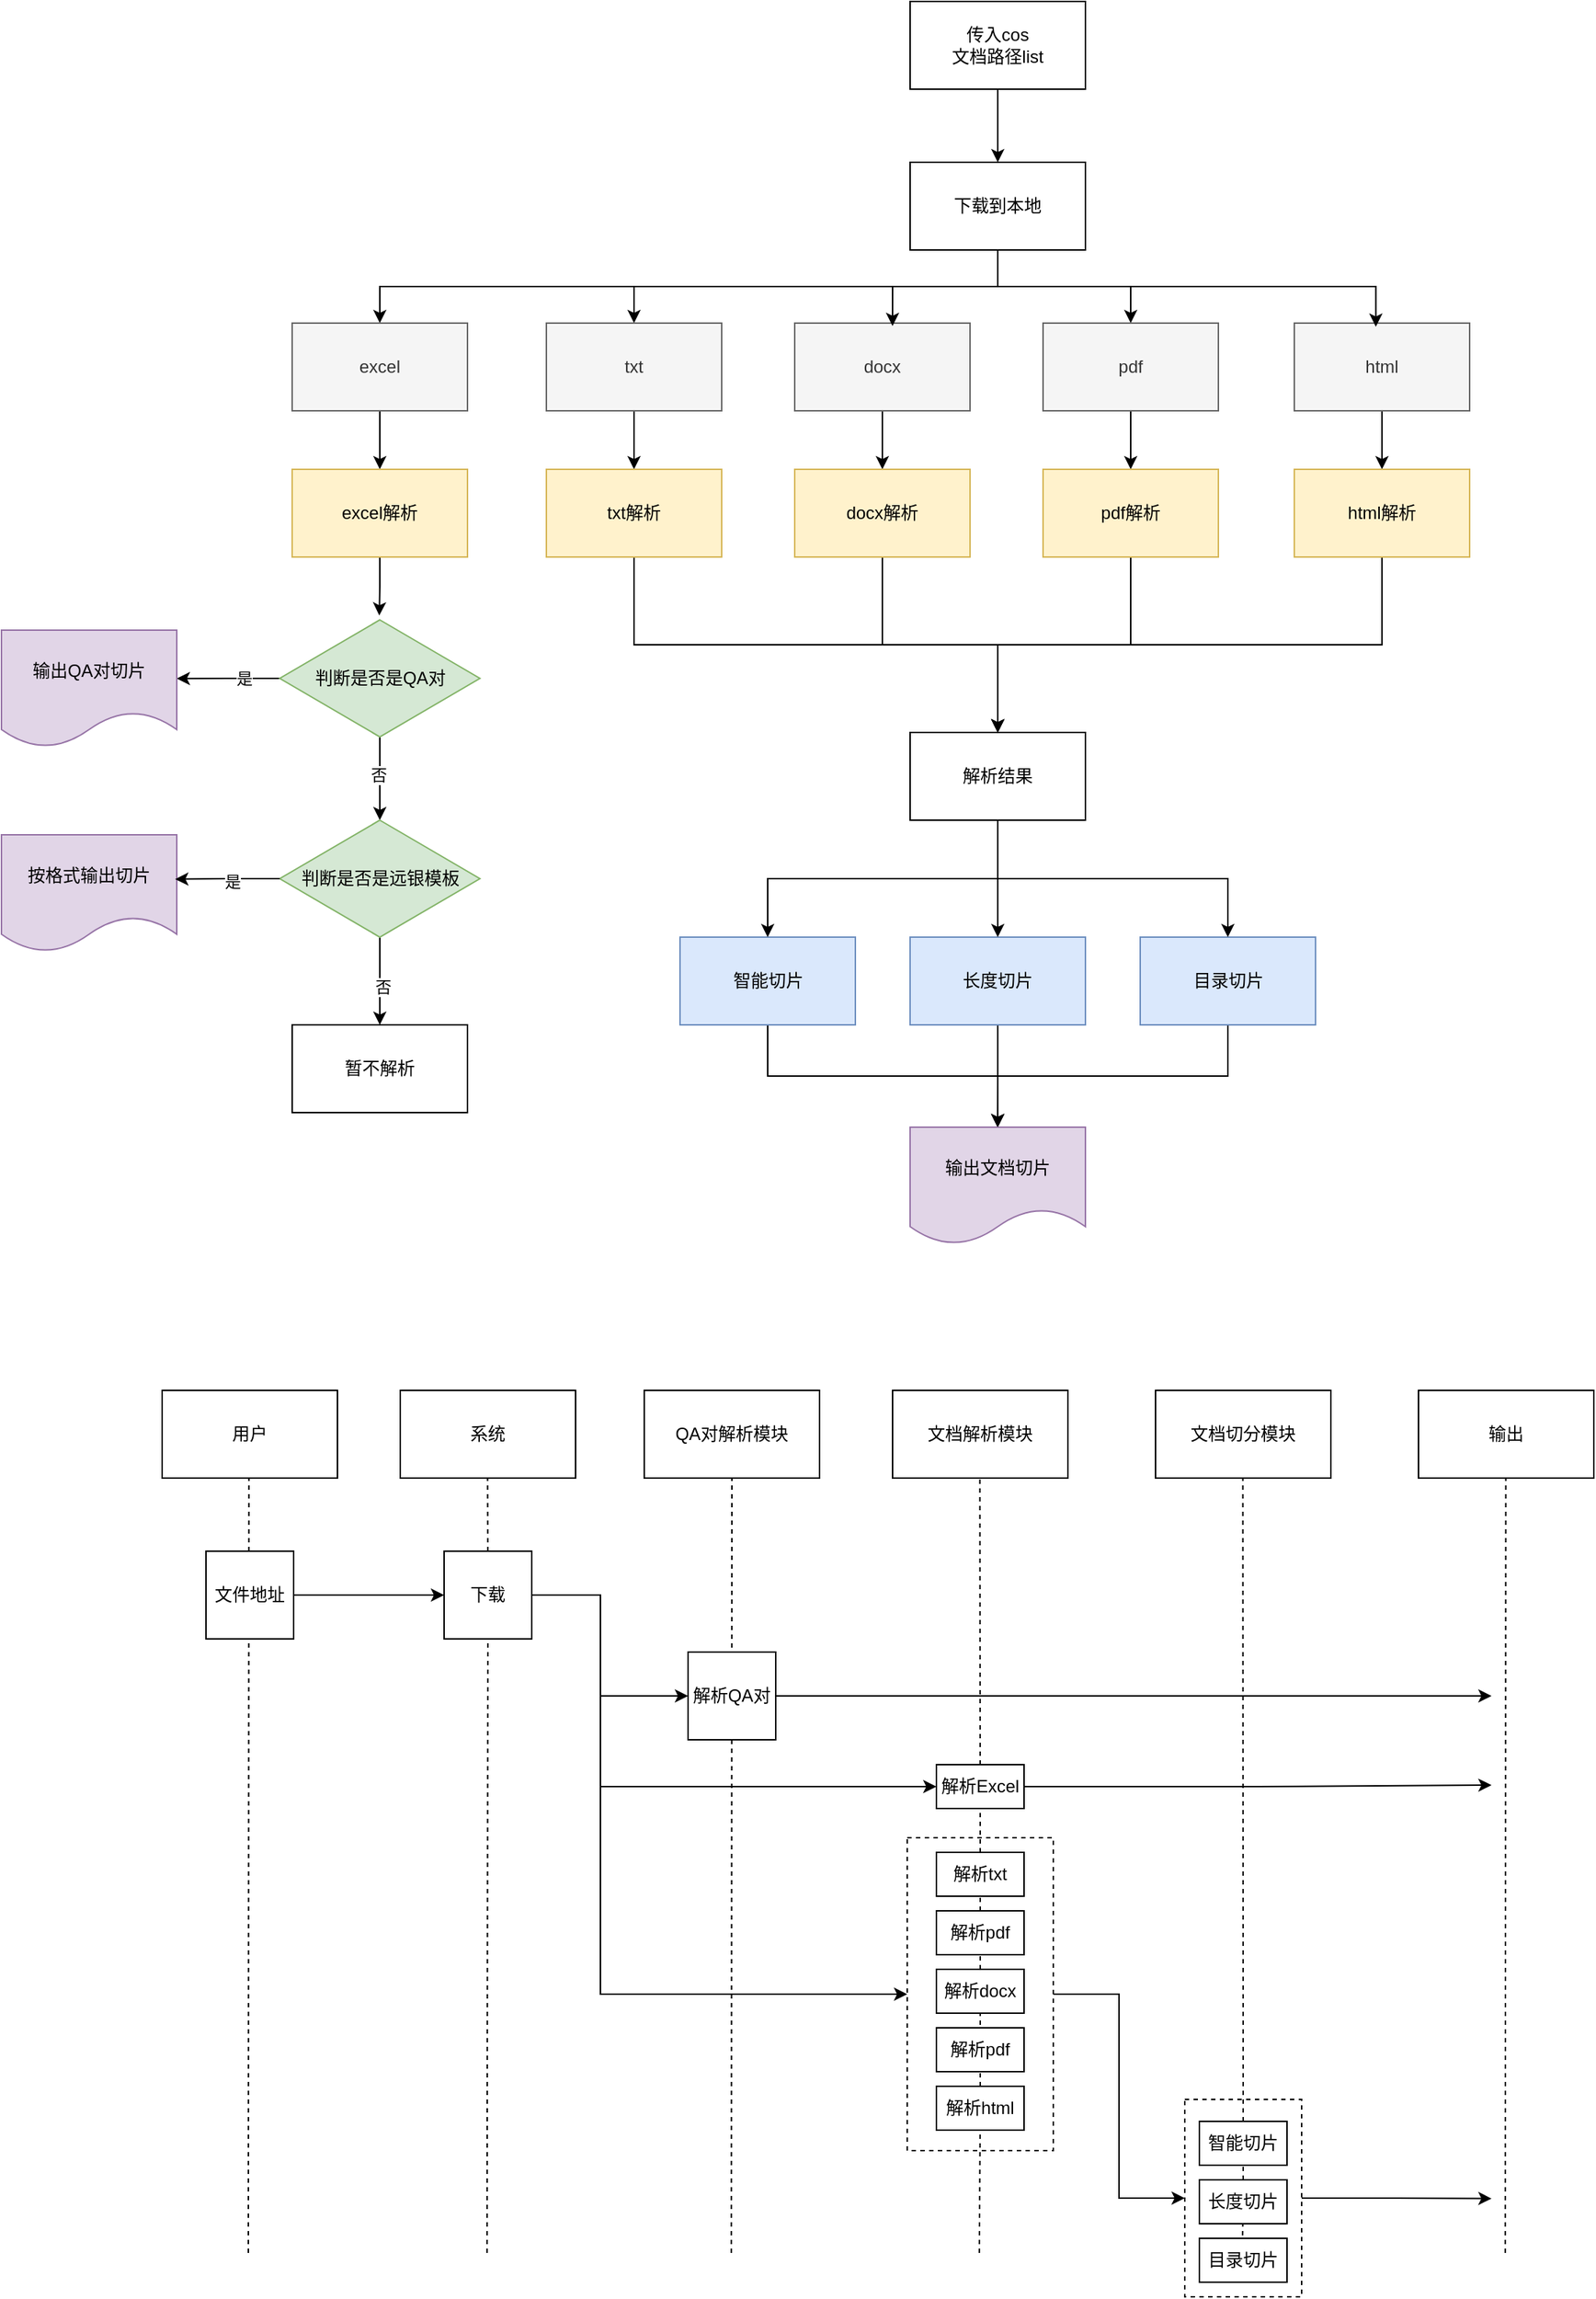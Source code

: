 <mxfile version="24.7.6">
  <diagram name="第 1 页" id="BBgEHPQNoC2N4WVK9qNN">
    <mxGraphModel dx="1574" dy="1437" grid="1" gridSize="10" guides="1" tooltips="1" connect="1" arrows="1" fold="1" page="1" pageScale="1" pageWidth="827" pageHeight="1169" math="0" shadow="0">
      <root>
        <mxCell id="0" />
        <mxCell id="1" parent="0" />
        <mxCell id="mp_TRMHKgCI7BymeRQ6v-56" style="edgeStyle=orthogonalEdgeStyle;rounded=0;orthogonalLoop=1;jettySize=auto;html=1;exitX=1;exitY=0.5;exitDx=0;exitDy=0;entryX=0;entryY=0.5;entryDx=0;entryDy=0;" edge="1" parent="1" source="mp_TRMHKgCI7BymeRQ6v-54" target="mp_TRMHKgCI7BymeRQ6v-53">
          <mxGeometry relative="1" as="geometry" />
        </mxCell>
        <mxCell id="mp_TRMHKgCI7BymeRQ6v-54" value="" style="rounded=0;whiteSpace=wrap;html=1;dashed=1;" vertex="1" parent="1">
          <mxGeometry x="780" y="1296" width="100" height="214" as="geometry" />
        </mxCell>
        <mxCell id="mp_TRMHKgCI7BymeRQ6v-57" style="edgeStyle=orthogonalEdgeStyle;rounded=0;orthogonalLoop=1;jettySize=auto;html=1;exitX=1;exitY=0.5;exitDx=0;exitDy=0;" edge="1" parent="1" source="mp_TRMHKgCI7BymeRQ6v-53">
          <mxGeometry relative="1" as="geometry">
            <mxPoint x="1180" y="1542.818" as="targetPoint" />
          </mxGeometry>
        </mxCell>
        <mxCell id="mp_TRMHKgCI7BymeRQ6v-53" value="" style="rounded=0;whiteSpace=wrap;html=1;dashed=1;" vertex="1" parent="1">
          <mxGeometry x="970" y="1475" width="80" height="135" as="geometry" />
        </mxCell>
        <mxCell id="mm3s2vX46m0GqBqT8NJF-1" style="edgeStyle=orthogonalEdgeStyle;rounded=0;orthogonalLoop=1;jettySize=auto;html=1;exitX=0.5;exitY=1;exitDx=0;exitDy=0;entryX=0.5;entryY=0;entryDx=0;entryDy=0;" parent="1" source="mm3s2vX46m0GqBqT8NJF-2" target="mm3s2vX46m0GqBqT8NJF-8" edge="1">
          <mxGeometry relative="1" as="geometry" />
        </mxCell>
        <mxCell id="mm3s2vX46m0GqBqT8NJF-2" value="传入cos&lt;div&gt;文档路径list&lt;/div&gt;" style="rounded=0;whiteSpace=wrap;html=1;" parent="1" vertex="1">
          <mxGeometry x="782" y="40" width="120" height="60" as="geometry" />
        </mxCell>
        <mxCell id="mm3s2vX46m0GqBqT8NJF-3" style="edgeStyle=orthogonalEdgeStyle;rounded=0;orthogonalLoop=1;jettySize=auto;html=1;exitX=0.5;exitY=1;exitDx=0;exitDy=0;entryX=0.5;entryY=0;entryDx=0;entryDy=0;" parent="1" source="mm3s2vX46m0GqBqT8NJF-8" target="mm3s2vX46m0GqBqT8NJF-14" edge="1">
          <mxGeometry relative="1" as="geometry" />
        </mxCell>
        <mxCell id="mm3s2vX46m0GqBqT8NJF-4" style="edgeStyle=orthogonalEdgeStyle;rounded=0;orthogonalLoop=1;jettySize=auto;html=1;exitX=0.5;exitY=1;exitDx=0;exitDy=0;entryX=0.5;entryY=0;entryDx=0;entryDy=0;" parent="1" source="mm3s2vX46m0GqBqT8NJF-8" target="mm3s2vX46m0GqBqT8NJF-10" edge="1">
          <mxGeometry relative="1" as="geometry" />
        </mxCell>
        <mxCell id="mm3s2vX46m0GqBqT8NJF-6" style="edgeStyle=orthogonalEdgeStyle;rounded=0;orthogonalLoop=1;jettySize=auto;html=1;exitX=0.5;exitY=1;exitDx=0;exitDy=0;" parent="1" source="mm3s2vX46m0GqBqT8NJF-8" target="mm3s2vX46m0GqBqT8NJF-39" edge="1">
          <mxGeometry relative="1" as="geometry" />
        </mxCell>
        <mxCell id="mm3s2vX46m0GqBqT8NJF-8" value="下载到本地" style="rounded=0;whiteSpace=wrap;html=1;" parent="1" vertex="1">
          <mxGeometry x="782" y="150" width="120" height="60" as="geometry" />
        </mxCell>
        <mxCell id="mm3s2vX46m0GqBqT8NJF-9" style="edgeStyle=orthogonalEdgeStyle;rounded=0;orthogonalLoop=1;jettySize=auto;html=1;exitX=0.5;exitY=1;exitDx=0;exitDy=0;entryX=0.5;entryY=0;entryDx=0;entryDy=0;" parent="1" source="mm3s2vX46m0GqBqT8NJF-10" target="mm3s2vX46m0GqBqT8NJF-59" edge="1">
          <mxGeometry relative="1" as="geometry" />
        </mxCell>
        <mxCell id="mm3s2vX46m0GqBqT8NJF-10" value="txt" style="rounded=0;whiteSpace=wrap;html=1;fillColor=#f5f5f5;fontColor=#333333;strokeColor=#666666;" parent="1" vertex="1">
          <mxGeometry x="533" y="260" width="120" height="60" as="geometry" />
        </mxCell>
        <mxCell id="mm3s2vX46m0GqBqT8NJF-11" style="edgeStyle=orthogonalEdgeStyle;rounded=0;orthogonalLoop=1;jettySize=auto;html=1;exitX=0.5;exitY=1;exitDx=0;exitDy=0;entryX=0.5;entryY=0;entryDx=0;entryDy=0;" parent="1" source="mm3s2vX46m0GqBqT8NJF-12" target="mm3s2vX46m0GqBqT8NJF-57" edge="1">
          <mxGeometry relative="1" as="geometry" />
        </mxCell>
        <mxCell id="mm3s2vX46m0GqBqT8NJF-12" value="docx" style="rounded=0;whiteSpace=wrap;html=1;fillColor=#f5f5f5;fontColor=#333333;strokeColor=#666666;" parent="1" vertex="1">
          <mxGeometry x="703" y="260" width="120" height="60" as="geometry" />
        </mxCell>
        <mxCell id="mm3s2vX46m0GqBqT8NJF-13" style="edgeStyle=orthogonalEdgeStyle;rounded=0;orthogonalLoop=1;jettySize=auto;html=1;exitX=0.5;exitY=1;exitDx=0;exitDy=0;entryX=0.5;entryY=0;entryDx=0;entryDy=0;" parent="1" source="mm3s2vX46m0GqBqT8NJF-14" target="mm3s2vX46m0GqBqT8NJF-75" edge="1">
          <mxGeometry relative="1" as="geometry" />
        </mxCell>
        <mxCell id="mm3s2vX46m0GqBqT8NJF-14" value="pdf" style="rounded=0;whiteSpace=wrap;html=1;fillColor=#f5f5f5;fontColor=#333333;strokeColor=#666666;" parent="1" vertex="1">
          <mxGeometry x="873" y="260" width="120" height="60" as="geometry" />
        </mxCell>
        <mxCell id="mm3s2vX46m0GqBqT8NJF-15" style="edgeStyle=orthogonalEdgeStyle;rounded=0;orthogonalLoop=1;jettySize=auto;html=1;exitX=0.5;exitY=1;exitDx=0;exitDy=0;" parent="1" source="mm3s2vX46m0GqBqT8NJF-16" target="mm3s2vX46m0GqBqT8NJF-50" edge="1">
          <mxGeometry relative="1" as="geometry" />
        </mxCell>
        <mxCell id="mm3s2vX46m0GqBqT8NJF-16" value="html" style="rounded=0;whiteSpace=wrap;html=1;fillColor=#f5f5f5;fontColor=#333333;strokeColor=#666666;" parent="1" vertex="1">
          <mxGeometry x="1045" y="260" width="120" height="60" as="geometry" />
        </mxCell>
        <mxCell id="mm3s2vX46m0GqBqT8NJF-17" style="edgeStyle=orthogonalEdgeStyle;rounded=0;orthogonalLoop=1;jettySize=auto;html=1;exitX=0.5;exitY=1;exitDx=0;exitDy=0;entryX=0.558;entryY=0.033;entryDx=0;entryDy=0;entryPerimeter=0;" parent="1" source="mm3s2vX46m0GqBqT8NJF-8" target="mm3s2vX46m0GqBqT8NJF-12" edge="1">
          <mxGeometry relative="1" as="geometry" />
        </mxCell>
        <mxCell id="mm3s2vX46m0GqBqT8NJF-18" style="edgeStyle=orthogonalEdgeStyle;rounded=0;orthogonalLoop=1;jettySize=auto;html=1;exitX=0.5;exitY=1;exitDx=0;exitDy=0;entryX=0.465;entryY=0.041;entryDx=0;entryDy=0;entryPerimeter=0;" parent="1" source="mm3s2vX46m0GqBqT8NJF-8" target="mm3s2vX46m0GqBqT8NJF-16" edge="1">
          <mxGeometry relative="1" as="geometry" />
        </mxCell>
        <mxCell id="mm3s2vX46m0GqBqT8NJF-38" style="edgeStyle=orthogonalEdgeStyle;rounded=0;orthogonalLoop=1;jettySize=auto;html=1;exitX=0.5;exitY=1;exitDx=0;exitDy=0;entryX=0.5;entryY=0;entryDx=0;entryDy=0;" parent="1" source="mm3s2vX46m0GqBqT8NJF-39" target="mm3s2vX46m0GqBqT8NJF-54" edge="1">
          <mxGeometry relative="1" as="geometry" />
        </mxCell>
        <mxCell id="mm3s2vX46m0GqBqT8NJF-39" value="excel" style="rounded=0;whiteSpace=wrap;html=1;fillColor=#f5f5f5;fontColor=#333333;strokeColor=#666666;" parent="1" vertex="1">
          <mxGeometry x="359" y="260" width="120" height="60" as="geometry" />
        </mxCell>
        <mxCell id="mm3s2vX46m0GqBqT8NJF-44" style="edgeStyle=orthogonalEdgeStyle;rounded=0;orthogonalLoop=1;jettySize=auto;html=1;exitX=0;exitY=0.5;exitDx=0;exitDy=0;" parent="1" source="mm3s2vX46m0GqBqT8NJF-48" edge="1">
          <mxGeometry relative="1" as="geometry">
            <mxPoint x="280" y="503.105" as="targetPoint" />
          </mxGeometry>
        </mxCell>
        <mxCell id="mm3s2vX46m0GqBqT8NJF-45" value="是" style="edgeLabel;html=1;align=center;verticalAlign=middle;resizable=0;points=[];" parent="mm3s2vX46m0GqBqT8NJF-44" vertex="1" connectable="0">
          <mxGeometry x="-0.31" relative="1" as="geometry">
            <mxPoint as="offset" />
          </mxGeometry>
        </mxCell>
        <mxCell id="mm3s2vX46m0GqBqT8NJF-93" style="edgeStyle=orthogonalEdgeStyle;rounded=0;orthogonalLoop=1;jettySize=auto;html=1;exitX=0.5;exitY=1;exitDx=0;exitDy=0;entryX=0.5;entryY=0;entryDx=0;entryDy=0;" parent="1" source="mm3s2vX46m0GqBqT8NJF-48" target="mm3s2vX46m0GqBqT8NJF-92" edge="1">
          <mxGeometry relative="1" as="geometry" />
        </mxCell>
        <mxCell id="mm3s2vX46m0GqBqT8NJF-98" value="否" style="edgeLabel;html=1;align=center;verticalAlign=middle;resizable=0;points=[];" parent="mm3s2vX46m0GqBqT8NJF-93" vertex="1" connectable="0">
          <mxGeometry x="-0.08" y="-1" relative="1" as="geometry">
            <mxPoint as="offset" />
          </mxGeometry>
        </mxCell>
        <mxCell id="mm3s2vX46m0GqBqT8NJF-48" value="判断是否是QA对" style="rhombus;whiteSpace=wrap;html=1;fillColor=#d5e8d4;strokeColor=#82b366;" parent="1" vertex="1">
          <mxGeometry x="350.5" y="463" width="137" height="80" as="geometry" />
        </mxCell>
        <mxCell id="mm3s2vX46m0GqBqT8NJF-106" style="edgeStyle=orthogonalEdgeStyle;rounded=0;orthogonalLoop=1;jettySize=auto;html=1;exitX=0.5;exitY=1;exitDx=0;exitDy=0;entryX=0.5;entryY=0;entryDx=0;entryDy=0;" parent="1" source="mm3s2vX46m0GqBqT8NJF-50" target="mm3s2vX46m0GqBqT8NJF-103" edge="1">
          <mxGeometry relative="1" as="geometry">
            <Array as="points">
              <mxPoint x="1105" y="480" />
              <mxPoint x="842" y="480" />
            </Array>
          </mxGeometry>
        </mxCell>
        <mxCell id="mm3s2vX46m0GqBqT8NJF-50" value="html解析" style="rounded=0;whiteSpace=wrap;html=1;fillColor=#fff2cc;strokeColor=#d6b656;" parent="1" vertex="1">
          <mxGeometry x="1045" y="360" width="120" height="60" as="geometry" />
        </mxCell>
        <mxCell id="mm3s2vX46m0GqBqT8NJF-53" style="edgeStyle=orthogonalEdgeStyle;rounded=0;orthogonalLoop=1;jettySize=auto;html=1;exitX=0.5;exitY=1;exitDx=0;exitDy=0;" parent="1" source="mm3s2vX46m0GqBqT8NJF-54" edge="1">
          <mxGeometry relative="1" as="geometry">
            <mxPoint x="418.632" y="460" as="targetPoint" />
          </mxGeometry>
        </mxCell>
        <mxCell id="mm3s2vX46m0GqBqT8NJF-54" value="excel解析" style="rounded=0;whiteSpace=wrap;html=1;fillColor=#fff2cc;strokeColor=#d6b656;" parent="1" vertex="1">
          <mxGeometry x="359" y="360" width="120" height="60" as="geometry" />
        </mxCell>
        <mxCell id="mm3s2vX46m0GqBqT8NJF-55" value="输出QA对切片" style="shape=document;whiteSpace=wrap;html=1;boundedLbl=1;fillColor=#e1d5e7;strokeColor=#9673a6;" parent="1" vertex="1">
          <mxGeometry x="160" y="470" width="120" height="80" as="geometry" />
        </mxCell>
        <mxCell id="mm3s2vX46m0GqBqT8NJF-104" style="edgeStyle=orthogonalEdgeStyle;rounded=0;orthogonalLoop=1;jettySize=auto;html=1;exitX=0.5;exitY=1;exitDx=0;exitDy=0;entryX=0.5;entryY=0;entryDx=0;entryDy=0;" parent="1" source="mm3s2vX46m0GqBqT8NJF-57" target="mm3s2vX46m0GqBqT8NJF-103" edge="1">
          <mxGeometry relative="1" as="geometry" />
        </mxCell>
        <mxCell id="mm3s2vX46m0GqBqT8NJF-57" value="docx解析" style="rounded=0;whiteSpace=wrap;html=1;fillColor=#fff2cc;strokeColor=#d6b656;" parent="1" vertex="1">
          <mxGeometry x="703" y="360" width="120" height="60" as="geometry" />
        </mxCell>
        <mxCell id="mm3s2vX46m0GqBqT8NJF-102" style="edgeStyle=orthogonalEdgeStyle;rounded=0;orthogonalLoop=1;jettySize=auto;html=1;exitX=0.5;exitY=1;exitDx=0;exitDy=0;entryX=0.5;entryY=0;entryDx=0;entryDy=0;" parent="1" source="mm3s2vX46m0GqBqT8NJF-59" target="mm3s2vX46m0GqBqT8NJF-103" edge="1">
          <mxGeometry relative="1" as="geometry">
            <mxPoint x="840" y="530" as="targetPoint" />
          </mxGeometry>
        </mxCell>
        <mxCell id="mm3s2vX46m0GqBqT8NJF-59" value="txt解析" style="rounded=0;whiteSpace=wrap;html=1;fillColor=#fff2cc;strokeColor=#d6b656;" parent="1" vertex="1">
          <mxGeometry x="533" y="360" width="120" height="60" as="geometry" />
        </mxCell>
        <mxCell id="mm3s2vX46m0GqBqT8NJF-111" style="edgeStyle=orthogonalEdgeStyle;rounded=0;orthogonalLoop=1;jettySize=auto;html=1;exitX=0.5;exitY=1;exitDx=0;exitDy=0;entryX=0.5;entryY=0;entryDx=0;entryDy=0;" parent="1" source="mm3s2vX46m0GqBqT8NJF-63" target="mm3s2vX46m0GqBqT8NJF-71" edge="1">
          <mxGeometry relative="1" as="geometry" />
        </mxCell>
        <mxCell id="mm3s2vX46m0GqBqT8NJF-63" value="智能切片" style="rounded=0;whiteSpace=wrap;html=1;fillColor=#dae8fc;strokeColor=#6c8ebf;" parent="1" vertex="1">
          <mxGeometry x="624.5" y="680" width="120" height="60" as="geometry" />
        </mxCell>
        <mxCell id="mm3s2vX46m0GqBqT8NJF-112" style="edgeStyle=orthogonalEdgeStyle;rounded=0;orthogonalLoop=1;jettySize=auto;html=1;exitX=0.5;exitY=1;exitDx=0;exitDy=0;" parent="1" source="mm3s2vX46m0GqBqT8NJF-70" edge="1">
          <mxGeometry relative="1" as="geometry">
            <mxPoint x="841.842" y="810" as="targetPoint" />
          </mxGeometry>
        </mxCell>
        <mxCell id="mm3s2vX46m0GqBqT8NJF-70" value="长度切片" style="rounded=0;whiteSpace=wrap;html=1;fillColor=#dae8fc;strokeColor=#6c8ebf;" parent="1" vertex="1">
          <mxGeometry x="782" y="680" width="120" height="60" as="geometry" />
        </mxCell>
        <mxCell id="mm3s2vX46m0GqBqT8NJF-71" value="输出文档切片" style="shape=document;whiteSpace=wrap;html=1;boundedLbl=1;fillColor=#e1d5e7;strokeColor=#9673a6;" parent="1" vertex="1">
          <mxGeometry x="782" y="810" width="120" height="80" as="geometry" />
        </mxCell>
        <mxCell id="mm3s2vX46m0GqBqT8NJF-107" style="edgeStyle=orthogonalEdgeStyle;rounded=0;orthogonalLoop=1;jettySize=auto;html=1;exitX=0.5;exitY=1;exitDx=0;exitDy=0;entryX=0.5;entryY=0;entryDx=0;entryDy=0;" parent="1" source="mm3s2vX46m0GqBqT8NJF-75" target="mm3s2vX46m0GqBqT8NJF-103" edge="1">
          <mxGeometry relative="1" as="geometry" />
        </mxCell>
        <mxCell id="mm3s2vX46m0GqBqT8NJF-75" value="pdf解析" style="rounded=0;whiteSpace=wrap;html=1;fillColor=#fff2cc;strokeColor=#d6b656;" parent="1" vertex="1">
          <mxGeometry x="873" y="360" width="120" height="60" as="geometry" />
        </mxCell>
        <mxCell id="mm3s2vX46m0GqBqT8NJF-113" style="edgeStyle=orthogonalEdgeStyle;rounded=0;orthogonalLoop=1;jettySize=auto;html=1;exitX=0.5;exitY=1;exitDx=0;exitDy=0;entryX=0.5;entryY=0;entryDx=0;entryDy=0;" parent="1" source="mm3s2vX46m0GqBqT8NJF-90" target="mm3s2vX46m0GqBqT8NJF-71" edge="1">
          <mxGeometry relative="1" as="geometry" />
        </mxCell>
        <mxCell id="mm3s2vX46m0GqBqT8NJF-90" value="目录切片" style="rounded=0;whiteSpace=wrap;html=1;fillColor=#dae8fc;strokeColor=#6c8ebf;" parent="1" vertex="1">
          <mxGeometry x="939.5" y="680" width="120" height="60" as="geometry" />
        </mxCell>
        <mxCell id="mm3s2vX46m0GqBqT8NJF-97" style="edgeStyle=orthogonalEdgeStyle;rounded=0;orthogonalLoop=1;jettySize=auto;html=1;exitX=0.5;exitY=1;exitDx=0;exitDy=0;" parent="1" source="mm3s2vX46m0GqBqT8NJF-92" edge="1">
          <mxGeometry relative="1" as="geometry">
            <mxPoint x="419" y="740" as="targetPoint" />
          </mxGeometry>
        </mxCell>
        <mxCell id="mm3s2vX46m0GqBqT8NJF-99" value="否" style="edgeLabel;html=1;align=center;verticalAlign=middle;resizable=0;points=[];" parent="mm3s2vX46m0GqBqT8NJF-97" vertex="1" connectable="0">
          <mxGeometry x="0.124" y="1" relative="1" as="geometry">
            <mxPoint as="offset" />
          </mxGeometry>
        </mxCell>
        <mxCell id="mm3s2vX46m0GqBqT8NJF-92" value="判断是否是远银模板" style="rhombus;whiteSpace=wrap;html=1;fillColor=#d5e8d4;strokeColor=#82b366;" parent="1" vertex="1">
          <mxGeometry x="350.5" y="600" width="137" height="80" as="geometry" />
        </mxCell>
        <mxCell id="mm3s2vX46m0GqBqT8NJF-94" value="按格式输出切片" style="shape=document;whiteSpace=wrap;html=1;boundedLbl=1;fillColor=#e1d5e7;strokeColor=#9673a6;" parent="1" vertex="1">
          <mxGeometry x="160" y="610" width="120" height="80" as="geometry" />
        </mxCell>
        <mxCell id="mm3s2vX46m0GqBqT8NJF-95" style="edgeStyle=orthogonalEdgeStyle;rounded=0;orthogonalLoop=1;jettySize=auto;html=1;exitX=0;exitY=0.5;exitDx=0;exitDy=0;entryX=0.991;entryY=0.379;entryDx=0;entryDy=0;entryPerimeter=0;" parent="1" source="mm3s2vX46m0GqBqT8NJF-92" target="mm3s2vX46m0GqBqT8NJF-94" edge="1">
          <mxGeometry relative="1" as="geometry" />
        </mxCell>
        <mxCell id="mm3s2vX46m0GqBqT8NJF-96" value="是" style="edgeLabel;html=1;align=center;verticalAlign=middle;resizable=0;points=[];" parent="mm3s2vX46m0GqBqT8NJF-95" vertex="1" connectable="0">
          <mxGeometry x="-0.056" y="2" relative="1" as="geometry">
            <mxPoint x="1" as="offset" />
          </mxGeometry>
        </mxCell>
        <mxCell id="mm3s2vX46m0GqBqT8NJF-101" value="暂不解析" style="rounded=0;whiteSpace=wrap;html=1;" parent="1" vertex="1">
          <mxGeometry x="359" y="740" width="120" height="60" as="geometry" />
        </mxCell>
        <mxCell id="mm3s2vX46m0GqBqT8NJF-108" style="edgeStyle=orthogonalEdgeStyle;rounded=0;orthogonalLoop=1;jettySize=auto;html=1;exitX=0.5;exitY=1;exitDx=0;exitDy=0;entryX=0.5;entryY=0;entryDx=0;entryDy=0;" parent="1" source="mm3s2vX46m0GqBqT8NJF-103" target="mm3s2vX46m0GqBqT8NJF-63" edge="1">
          <mxGeometry relative="1" as="geometry" />
        </mxCell>
        <mxCell id="mm3s2vX46m0GqBqT8NJF-109" style="edgeStyle=orthogonalEdgeStyle;rounded=0;orthogonalLoop=1;jettySize=auto;html=1;exitX=0.5;exitY=1;exitDx=0;exitDy=0;entryX=0.5;entryY=0;entryDx=0;entryDy=0;" parent="1" source="mm3s2vX46m0GqBqT8NJF-103" target="mm3s2vX46m0GqBqT8NJF-70" edge="1">
          <mxGeometry relative="1" as="geometry" />
        </mxCell>
        <mxCell id="mm3s2vX46m0GqBqT8NJF-110" style="edgeStyle=orthogonalEdgeStyle;rounded=0;orthogonalLoop=1;jettySize=auto;html=1;exitX=0.5;exitY=1;exitDx=0;exitDy=0;entryX=0.5;entryY=0;entryDx=0;entryDy=0;" parent="1" source="mm3s2vX46m0GqBqT8NJF-103" target="mm3s2vX46m0GqBqT8NJF-90" edge="1">
          <mxGeometry relative="1" as="geometry" />
        </mxCell>
        <mxCell id="mm3s2vX46m0GqBqT8NJF-103" value="解析结果" style="rounded=0;whiteSpace=wrap;html=1;" parent="1" vertex="1">
          <mxGeometry x="782" y="540" width="120" height="60" as="geometry" />
        </mxCell>
        <mxCell id="mp_TRMHKgCI7BymeRQ6v-1" value="用户" style="rounded=0;whiteSpace=wrap;html=1;" vertex="1" parent="1">
          <mxGeometry x="270" y="990" width="120" height="60" as="geometry" />
        </mxCell>
        <mxCell id="mp_TRMHKgCI7BymeRQ6v-2" value="系统" style="rounded=0;whiteSpace=wrap;html=1;" vertex="1" parent="1">
          <mxGeometry x="433" y="990" width="120" height="60" as="geometry" />
        </mxCell>
        <mxCell id="mp_TRMHKgCI7BymeRQ6v-3" value="文档解析模块" style="rounded=0;whiteSpace=wrap;html=1;" vertex="1" parent="1">
          <mxGeometry x="770" y="990" width="120" height="60" as="geometry" />
        </mxCell>
        <mxCell id="mp_TRMHKgCI7BymeRQ6v-4" value="文档切分模块" style="rounded=0;whiteSpace=wrap;html=1;" vertex="1" parent="1">
          <mxGeometry x="950" y="990" width="120" height="60" as="geometry" />
        </mxCell>
        <mxCell id="mp_TRMHKgCI7BymeRQ6v-5" value="QA对解析模块" style="rounded=0;whiteSpace=wrap;html=1;" vertex="1" parent="1">
          <mxGeometry x="600" y="990" width="120" height="60" as="geometry" />
        </mxCell>
        <mxCell id="mp_TRMHKgCI7BymeRQ6v-6" value="输出" style="rounded=0;whiteSpace=wrap;html=1;" vertex="1" parent="1">
          <mxGeometry x="1130" y="990" width="120" height="60" as="geometry" />
        </mxCell>
        <mxCell id="mp_TRMHKgCI7BymeRQ6v-8" value="" style="endArrow=none;dashed=1;html=1;rounded=0;" edge="1" parent="1">
          <mxGeometry width="50" height="50" relative="1" as="geometry">
            <mxPoint x="329" y="1580" as="sourcePoint" />
            <mxPoint x="329.38" y="1050" as="targetPoint" />
          </mxGeometry>
        </mxCell>
        <mxCell id="mp_TRMHKgCI7BymeRQ6v-9" value="" style="endArrow=none;dashed=1;html=1;rounded=0;" edge="1" parent="1" source="mp_TRMHKgCI7BymeRQ6v-15">
          <mxGeometry width="50" height="50" relative="1" as="geometry">
            <mxPoint x="492.38" y="1580" as="sourcePoint" />
            <mxPoint x="492.76" y="1050" as="targetPoint" />
          </mxGeometry>
        </mxCell>
        <mxCell id="mp_TRMHKgCI7BymeRQ6v-10" value="" style="endArrow=none;dashed=1;html=1;rounded=0;" edge="1" parent="1">
          <mxGeometry width="50" height="50" relative="1" as="geometry">
            <mxPoint x="659.63" y="1580" as="sourcePoint" />
            <mxPoint x="660.01" y="1050" as="targetPoint" />
          </mxGeometry>
        </mxCell>
        <mxCell id="mp_TRMHKgCI7BymeRQ6v-11" value="" style="endArrow=none;dashed=1;html=1;rounded=0;" edge="1" parent="1" source="mp_TRMHKgCI7BymeRQ6v-30">
          <mxGeometry width="50" height="50" relative="1" as="geometry">
            <mxPoint x="829.37" y="1580" as="sourcePoint" />
            <mxPoint x="829.75" y="1050" as="targetPoint" />
          </mxGeometry>
        </mxCell>
        <mxCell id="mp_TRMHKgCI7BymeRQ6v-12" value="" style="endArrow=none;dashed=1;html=1;rounded=0;" edge="1" parent="1" source="mp_TRMHKgCI7BymeRQ6v-45">
          <mxGeometry width="50" height="50" relative="1" as="geometry">
            <mxPoint x="1009.38" y="1580" as="sourcePoint" />
            <mxPoint x="1009.76" y="1050" as="targetPoint" />
          </mxGeometry>
        </mxCell>
        <mxCell id="mp_TRMHKgCI7BymeRQ6v-13" value="" style="endArrow=none;dashed=1;html=1;rounded=0;" edge="1" parent="1">
          <mxGeometry width="50" height="50" relative="1" as="geometry">
            <mxPoint x="1189.38" y="1580" as="sourcePoint" />
            <mxPoint x="1189.76" y="1050" as="targetPoint" />
          </mxGeometry>
        </mxCell>
        <mxCell id="mp_TRMHKgCI7BymeRQ6v-17" style="edgeStyle=orthogonalEdgeStyle;rounded=0;orthogonalLoop=1;jettySize=auto;html=1;exitX=1;exitY=0.5;exitDx=0;exitDy=0;entryX=0;entryY=0.5;entryDx=0;entryDy=0;" edge="1" parent="1" source="mp_TRMHKgCI7BymeRQ6v-14" target="mp_TRMHKgCI7BymeRQ6v-15">
          <mxGeometry relative="1" as="geometry" />
        </mxCell>
        <mxCell id="mp_TRMHKgCI7BymeRQ6v-14" value="文件地址" style="rounded=0;whiteSpace=wrap;html=1;" vertex="1" parent="1">
          <mxGeometry x="300" y="1100" width="60" height="60" as="geometry" />
        </mxCell>
        <mxCell id="mp_TRMHKgCI7BymeRQ6v-16" value="" style="endArrow=none;dashed=1;html=1;rounded=0;" edge="1" parent="1" target="mp_TRMHKgCI7BymeRQ6v-15">
          <mxGeometry width="50" height="50" relative="1" as="geometry">
            <mxPoint x="492.38" y="1580" as="sourcePoint" />
            <mxPoint x="492.76" y="1050" as="targetPoint" />
          </mxGeometry>
        </mxCell>
        <mxCell id="mp_TRMHKgCI7BymeRQ6v-25" style="edgeStyle=orthogonalEdgeStyle;rounded=0;orthogonalLoop=1;jettySize=auto;html=1;exitX=1;exitY=0.5;exitDx=0;exitDy=0;entryX=0;entryY=0.5;entryDx=0;entryDy=0;" edge="1" parent="1" source="mp_TRMHKgCI7BymeRQ6v-15" target="mp_TRMHKgCI7BymeRQ6v-23">
          <mxGeometry relative="1" as="geometry">
            <Array as="points">
              <mxPoint x="570" y="1130" />
              <mxPoint x="570" y="1199" />
            </Array>
          </mxGeometry>
        </mxCell>
        <mxCell id="mp_TRMHKgCI7BymeRQ6v-55" style="edgeStyle=orthogonalEdgeStyle;rounded=0;orthogonalLoop=1;jettySize=auto;html=1;exitX=1;exitY=0.5;exitDx=0;exitDy=0;entryX=0;entryY=0.5;entryDx=0;entryDy=0;" edge="1" parent="1" source="mp_TRMHKgCI7BymeRQ6v-15" target="mp_TRMHKgCI7BymeRQ6v-54">
          <mxGeometry relative="1" as="geometry">
            <Array as="points">
              <mxPoint x="570" y="1130" />
              <mxPoint x="570" y="1403" />
            </Array>
          </mxGeometry>
        </mxCell>
        <mxCell id="mp_TRMHKgCI7BymeRQ6v-58" style="edgeStyle=orthogonalEdgeStyle;rounded=0;orthogonalLoop=1;jettySize=auto;html=1;exitX=1;exitY=0.5;exitDx=0;exitDy=0;entryX=0;entryY=0.5;entryDx=0;entryDy=0;" edge="1" parent="1" source="mp_TRMHKgCI7BymeRQ6v-15" target="mp_TRMHKgCI7BymeRQ6v-27">
          <mxGeometry relative="1" as="geometry">
            <Array as="points">
              <mxPoint x="570" y="1130" />
              <mxPoint x="570" y="1261" />
            </Array>
          </mxGeometry>
        </mxCell>
        <mxCell id="mp_TRMHKgCI7BymeRQ6v-15" value="下载" style="rounded=0;whiteSpace=wrap;html=1;" vertex="1" parent="1">
          <mxGeometry x="463" y="1100" width="60" height="60" as="geometry" />
        </mxCell>
        <mxCell id="mp_TRMHKgCI7BymeRQ6v-26" style="edgeStyle=orthogonalEdgeStyle;rounded=0;orthogonalLoop=1;jettySize=auto;html=1;exitX=1;exitY=0.5;exitDx=0;exitDy=0;" edge="1" parent="1" source="mp_TRMHKgCI7BymeRQ6v-23">
          <mxGeometry relative="1" as="geometry">
            <mxPoint x="1180" y="1199" as="targetPoint" />
          </mxGeometry>
        </mxCell>
        <mxCell id="mp_TRMHKgCI7BymeRQ6v-23" value="解析QA对" style="rounded=0;whiteSpace=wrap;html=1;" vertex="1" parent="1">
          <mxGeometry x="630" y="1169" width="60" height="60" as="geometry" />
        </mxCell>
        <mxCell id="mp_TRMHKgCI7BymeRQ6v-29" style="edgeStyle=orthogonalEdgeStyle;rounded=0;orthogonalLoop=1;jettySize=auto;html=1;exitX=1;exitY=0.5;exitDx=0;exitDy=0;" edge="1" parent="1" source="mp_TRMHKgCI7BymeRQ6v-27">
          <mxGeometry relative="1" as="geometry">
            <mxPoint x="1180" y="1260" as="targetPoint" />
          </mxGeometry>
        </mxCell>
        <mxCell id="mp_TRMHKgCI7BymeRQ6v-27" value="解析Excel" style="rounded=0;whiteSpace=wrap;html=1;" vertex="1" parent="1">
          <mxGeometry x="800" y="1246" width="60" height="30" as="geometry" />
        </mxCell>
        <mxCell id="mp_TRMHKgCI7BymeRQ6v-31" value="" style="endArrow=none;dashed=1;html=1;rounded=0;" edge="1" parent="1" source="mp_TRMHKgCI7BymeRQ6v-32" target="mp_TRMHKgCI7BymeRQ6v-30">
          <mxGeometry width="50" height="50" relative="1" as="geometry">
            <mxPoint x="829.37" y="1596" as="sourcePoint" />
            <mxPoint x="829.75" y="1066" as="targetPoint" />
          </mxGeometry>
        </mxCell>
        <mxCell id="mp_TRMHKgCI7BymeRQ6v-30" value="解析txt" style="rounded=0;whiteSpace=wrap;html=1;" vertex="1" parent="1">
          <mxGeometry x="800" y="1306" width="60" height="30" as="geometry" />
        </mxCell>
        <mxCell id="mp_TRMHKgCI7BymeRQ6v-33" value="" style="endArrow=none;dashed=1;html=1;rounded=0;" edge="1" parent="1" source="mp_TRMHKgCI7BymeRQ6v-34" target="mp_TRMHKgCI7BymeRQ6v-32">
          <mxGeometry width="50" height="50" relative="1" as="geometry">
            <mxPoint x="829.37" y="1596" as="sourcePoint" />
            <mxPoint x="830" y="1336" as="targetPoint" />
          </mxGeometry>
        </mxCell>
        <mxCell id="mp_TRMHKgCI7BymeRQ6v-32" value="解析pdf" style="rounded=0;whiteSpace=wrap;html=1;" vertex="1" parent="1">
          <mxGeometry x="800" y="1346" width="60" height="30" as="geometry" />
        </mxCell>
        <mxCell id="mp_TRMHKgCI7BymeRQ6v-35" value="" style="endArrow=none;dashed=1;html=1;rounded=0;" edge="1" parent="1" source="mp_TRMHKgCI7BymeRQ6v-37" target="mp_TRMHKgCI7BymeRQ6v-34">
          <mxGeometry width="50" height="50" relative="1" as="geometry">
            <mxPoint x="829.37" y="1596" as="sourcePoint" />
            <mxPoint x="830" y="1376" as="targetPoint" />
          </mxGeometry>
        </mxCell>
        <mxCell id="mp_TRMHKgCI7BymeRQ6v-34" value="解析docx" style="rounded=0;whiteSpace=wrap;html=1;" vertex="1" parent="1">
          <mxGeometry x="800" y="1386" width="60" height="30" as="geometry" />
        </mxCell>
        <mxCell id="mp_TRMHKgCI7BymeRQ6v-36" value="解析pdf" style="rounded=0;whiteSpace=wrap;html=1;" vertex="1" parent="1">
          <mxGeometry x="800" y="1426" width="60" height="30" as="geometry" />
        </mxCell>
        <mxCell id="mp_TRMHKgCI7BymeRQ6v-38" value="" style="endArrow=none;dashed=1;html=1;rounded=0;" edge="1" parent="1" target="mp_TRMHKgCI7BymeRQ6v-37">
          <mxGeometry width="50" height="50" relative="1" as="geometry">
            <mxPoint x="829.37" y="1580" as="sourcePoint" />
            <mxPoint x="830" y="1400" as="targetPoint" />
          </mxGeometry>
        </mxCell>
        <mxCell id="mp_TRMHKgCI7BymeRQ6v-37" value="解析html" style="rounded=0;whiteSpace=wrap;html=1;" vertex="1" parent="1">
          <mxGeometry x="800" y="1466" width="60" height="30" as="geometry" />
        </mxCell>
        <mxCell id="mp_TRMHKgCI7BymeRQ6v-46" value="" style="endArrow=none;dashed=1;html=1;rounded=0;" edge="1" parent="1" source="mp_TRMHKgCI7BymeRQ6v-47" target="mp_TRMHKgCI7BymeRQ6v-45">
          <mxGeometry width="50" height="50" relative="1" as="geometry">
            <mxPoint x="1009.38" y="1580" as="sourcePoint" />
            <mxPoint x="1009.76" y="1050" as="targetPoint" />
          </mxGeometry>
        </mxCell>
        <mxCell id="mp_TRMHKgCI7BymeRQ6v-45" value="智能切片" style="rounded=0;whiteSpace=wrap;html=1;" vertex="1" parent="1">
          <mxGeometry x="980" y="1490" width="60" height="30" as="geometry" />
        </mxCell>
        <mxCell id="mp_TRMHKgCI7BymeRQ6v-48" value="" style="endArrow=none;dashed=1;html=1;rounded=0;" edge="1" parent="1" target="mp_TRMHKgCI7BymeRQ6v-47">
          <mxGeometry width="50" height="50" relative="1" as="geometry">
            <mxPoint x="1009.38" y="1580" as="sourcePoint" />
            <mxPoint x="1010" y="1520" as="targetPoint" />
          </mxGeometry>
        </mxCell>
        <mxCell id="mp_TRMHKgCI7BymeRQ6v-47" value="长度切片" style="rounded=0;whiteSpace=wrap;html=1;" vertex="1" parent="1">
          <mxGeometry x="980" y="1530" width="60" height="30" as="geometry" />
        </mxCell>
        <mxCell id="mp_TRMHKgCI7BymeRQ6v-49" value="目录切片" style="rounded=0;whiteSpace=wrap;html=1;" vertex="1" parent="1">
          <mxGeometry x="980" y="1570" width="60" height="30" as="geometry" />
        </mxCell>
      </root>
    </mxGraphModel>
  </diagram>
</mxfile>
